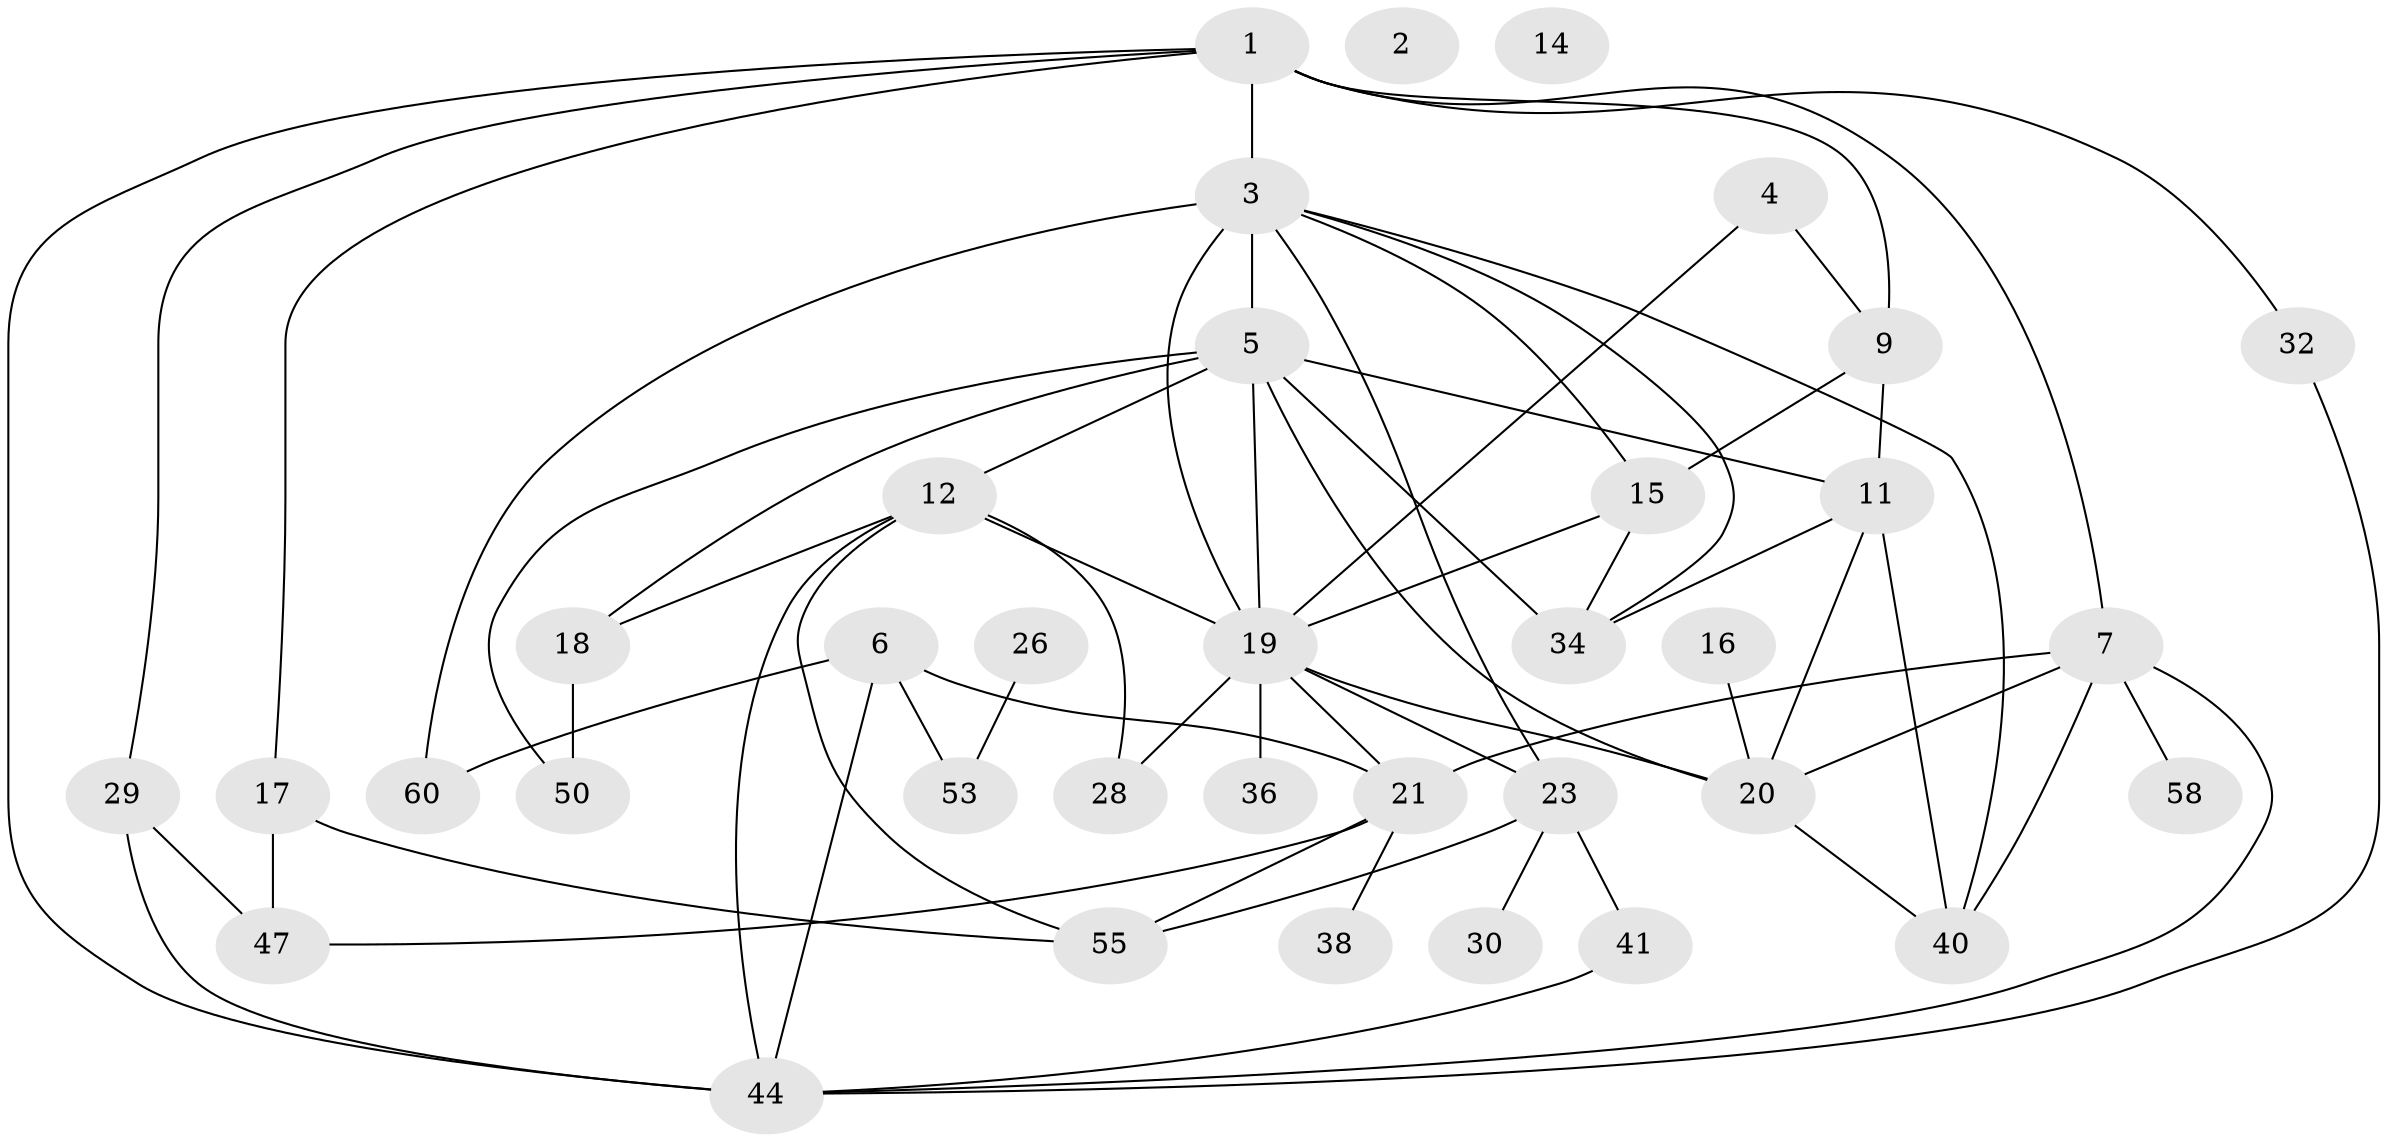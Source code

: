 // original degree distribution, {6: 0.13114754098360656, 0: 0.03278688524590164, 2: 0.19672131147540983, 4: 0.2459016393442623, 1: 0.16393442622950818, 3: 0.19672131147540983, 5: 0.03278688524590164}
// Generated by graph-tools (version 1.1) at 2025/16/03/04/25 18:16:34]
// undirected, 36 vertices, 65 edges
graph export_dot {
graph [start="1"]
  node [color=gray90,style=filled];
  1 [super="+39"];
  2;
  3 [super="+25"];
  4;
  5 [super="+10"];
  6 [super="+13"];
  7 [super="+8"];
  9;
  11 [super="+45"];
  12 [super="+37"];
  14;
  15;
  16;
  17 [super="+57+27"];
  18 [super="+51"];
  19 [super="+31+42"];
  20 [super="+22+35+52"];
  21 [super="+33"];
  23 [super="+46"];
  26;
  28;
  29;
  30;
  32;
  34;
  36;
  38;
  40 [super="+59"];
  41;
  44 [super="+54"];
  47;
  50;
  53 [super="+56"];
  55;
  58;
  60;
  1 -- 3 [weight=2];
  1 -- 29;
  1 -- 32;
  1 -- 44 [weight=2];
  1 -- 7;
  1 -- 17;
  1 -- 9;
  3 -- 19 [weight=2];
  3 -- 23;
  3 -- 60;
  3 -- 34;
  3 -- 5;
  3 -- 15;
  3 -- 40;
  4 -- 9;
  4 -- 19;
  5 -- 18;
  5 -- 12;
  5 -- 34;
  5 -- 50;
  5 -- 19;
  5 -- 20;
  5 -- 11;
  6 -- 21;
  6 -- 60;
  6 -- 53;
  6 -- 44;
  7 -- 40;
  7 -- 44;
  7 -- 58;
  7 -- 21;
  7 -- 20;
  9 -- 15;
  9 -- 11;
  11 -- 34;
  11 -- 20;
  11 -- 40;
  12 -- 19;
  12 -- 28;
  12 -- 55;
  12 -- 18;
  12 -- 44;
  15 -- 34;
  15 -- 19;
  16 -- 20;
  17 -- 47;
  17 -- 55;
  18 -- 50;
  19 -- 36;
  19 -- 21;
  19 -- 28;
  19 -- 20;
  19 -- 23;
  20 -- 40;
  21 -- 47;
  21 -- 38;
  21 -- 55;
  23 -- 41;
  23 -- 55;
  23 -- 30;
  26 -- 53;
  29 -- 47;
  29 -- 44;
  32 -- 44;
  41 -- 44;
}
